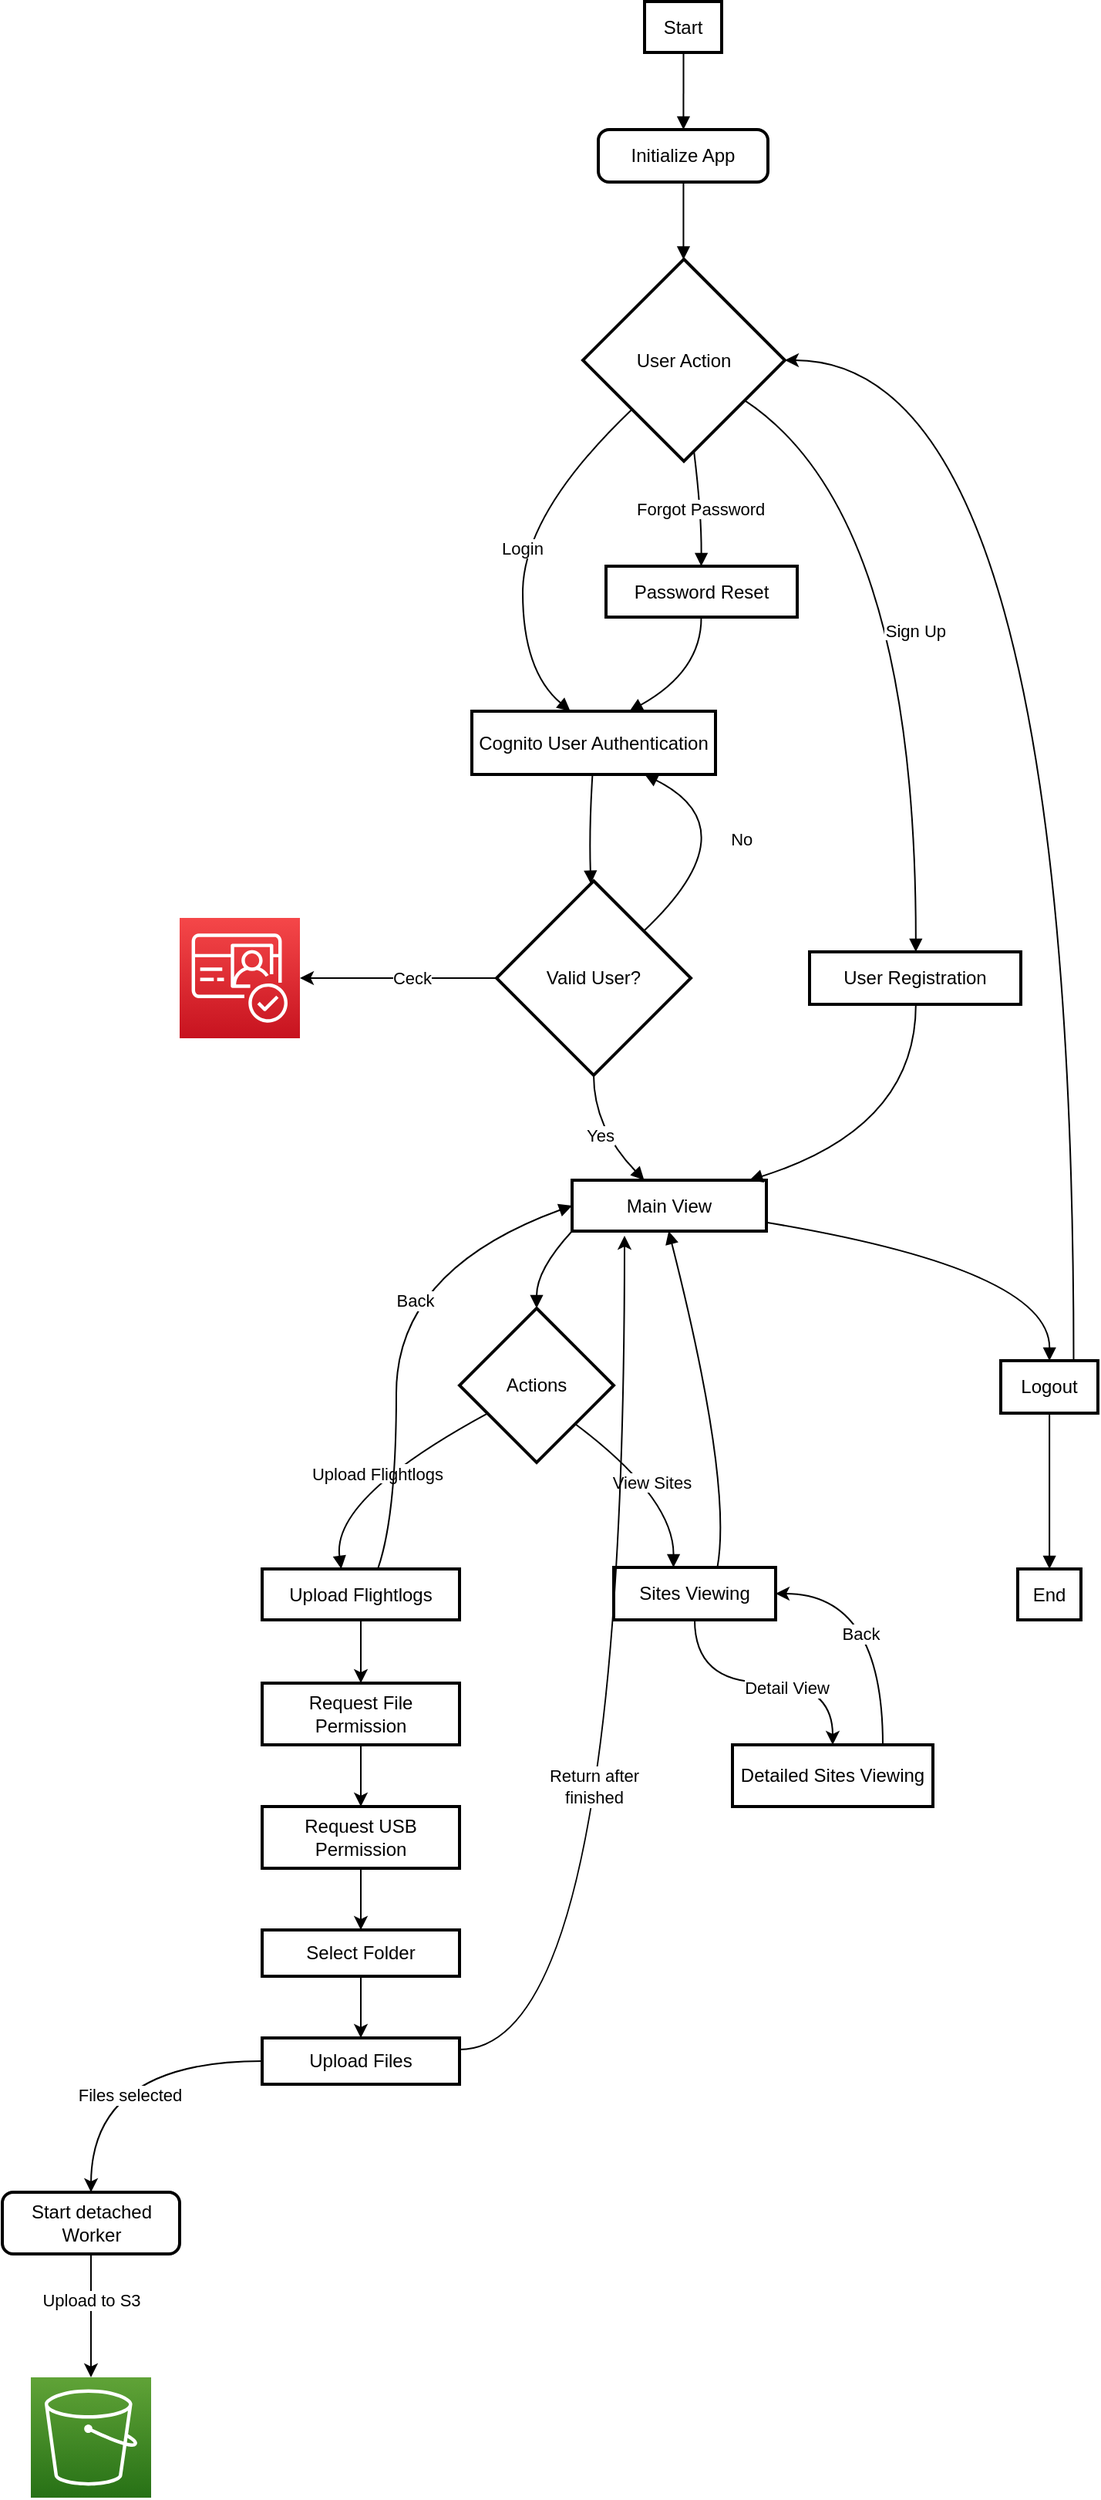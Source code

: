 <mxfile version="21.1.9" type="github">
  <diagram name="Page-1" id="keTFyMMc3kY7PpYYZGMF">
    <mxGraphModel dx="1805" dy="1582" grid="1" gridSize="10" guides="1" tooltips="1" connect="1" arrows="1" fold="1" page="1" pageScale="1" pageWidth="850" pageHeight="1100" math="0" shadow="0">
      <root>
        <mxCell id="0" />
        <mxCell id="1" parent="0" />
        <mxCell id="2" value="Start" style="whiteSpace=wrap;strokeWidth=2;" parent="1" vertex="1">
          <mxGeometry x="263" width="50" height="33" as="geometry" />
        </mxCell>
        <mxCell id="3" value="Initialize App" style="rounded=1;absoluteArcSize=1;arcSize=14;whiteSpace=wrap;strokeWidth=2;" parent="1" vertex="1">
          <mxGeometry x="233" y="83" width="110" height="34" as="geometry" />
        </mxCell>
        <mxCell id="4" value="User Action" style="rhombus;strokeWidth=2;whiteSpace=wrap;" parent="1" vertex="1">
          <mxGeometry x="223" y="167" width="131" height="131" as="geometry" />
        </mxCell>
        <mxCell id="5" value="Cognito User Authentication" style="whiteSpace=wrap;strokeWidth=2;" parent="1" vertex="1">
          <mxGeometry x="151" y="460" width="158" height="41" as="geometry" />
        </mxCell>
        <mxCell id="6" value="User Registration" style="whiteSpace=wrap;strokeWidth=2;" parent="1" vertex="1">
          <mxGeometry x="370" y="616" width="137" height="34" as="geometry" />
        </mxCell>
        <mxCell id="7g6uOB3AXQ3yHQo0Hlqa-65" style="edgeStyle=orthogonalEdgeStyle;rounded=0;orthogonalLoop=1;jettySize=auto;html=1;exitX=0;exitY=0.5;exitDx=0;exitDy=0;entryX=1;entryY=0.5;entryDx=0;entryDy=0;entryPerimeter=0;" edge="1" parent="1" source="7" target="7g6uOB3AXQ3yHQo0Hlqa-64">
          <mxGeometry relative="1" as="geometry" />
        </mxCell>
        <mxCell id="7g6uOB3AXQ3yHQo0Hlqa-66" value="Ceck" style="edgeLabel;html=1;align=center;verticalAlign=middle;resizable=0;points=[];" vertex="1" connectable="0" parent="7g6uOB3AXQ3yHQo0Hlqa-65">
          <mxGeometry x="-0.137" relative="1" as="geometry">
            <mxPoint as="offset" />
          </mxGeometry>
        </mxCell>
        <mxCell id="7" value="Valid User?" style="rhombus;strokeWidth=2;whiteSpace=wrap;" parent="1" vertex="1">
          <mxGeometry x="167" y="570" width="126" height="126" as="geometry" />
        </mxCell>
        <mxCell id="8" value="Main View" style="whiteSpace=wrap;strokeWidth=2;fillStyle=solid;fillColor=#FFFFFF;" parent="1" vertex="1">
          <mxGeometry x="216" y="764" width="126" height="33" as="geometry" />
        </mxCell>
        <mxCell id="9" value="Password Reset" style="whiteSpace=wrap;strokeWidth=2;" parent="1" vertex="1">
          <mxGeometry x="238" y="366" width="124" height="33" as="geometry" />
        </mxCell>
        <mxCell id="10" value="Actions" style="rhombus;strokeWidth=2;whiteSpace=wrap;" parent="1" vertex="1">
          <mxGeometry x="143" y="847" width="100" height="100" as="geometry" />
        </mxCell>
        <mxCell id="7g6uOB3AXQ3yHQo0Hlqa-36" style="edgeStyle=orthogonalEdgeStyle;rounded=0;orthogonalLoop=1;jettySize=auto;html=1;exitX=0.5;exitY=1;exitDx=0;exitDy=0;entryX=0.5;entryY=0;entryDx=0;entryDy=0;" edge="1" parent="1" source="11" target="7g6uOB3AXQ3yHQo0Hlqa-35">
          <mxGeometry relative="1" as="geometry" />
        </mxCell>
        <mxCell id="11" value="Upload Flightlogs" style="whiteSpace=wrap;strokeWidth=2;" parent="1" vertex="1">
          <mxGeometry x="15" y="1016" width="128" height="33" as="geometry" />
        </mxCell>
        <mxCell id="7g6uOB3AXQ3yHQo0Hlqa-60" style="orthogonalLoop=1;jettySize=auto;html=1;exitX=0.5;exitY=1;exitDx=0;exitDy=0;entryX=0.5;entryY=0;entryDx=0;entryDy=0;edgeStyle=orthogonalEdgeStyle;curved=1;" edge="1" parent="1" source="12" target="7g6uOB3AXQ3yHQo0Hlqa-52">
          <mxGeometry relative="1" as="geometry" />
        </mxCell>
        <mxCell id="7g6uOB3AXQ3yHQo0Hlqa-61" value="Detail View" style="edgeLabel;html=1;align=center;verticalAlign=middle;resizable=0;points=[];" vertex="1" connectable="0" parent="7g6uOB3AXQ3yHQo0Hlqa-60">
          <mxGeometry x="0.173" y="-2" relative="1" as="geometry">
            <mxPoint y="1" as="offset" />
          </mxGeometry>
        </mxCell>
        <mxCell id="12" value="Sites Viewing" style="whiteSpace=wrap;strokeWidth=2;" parent="1" vertex="1">
          <mxGeometry x="243" y="1015" width="105" height="34" as="geometry" />
        </mxCell>
        <mxCell id="7g6uOB3AXQ3yHQo0Hlqa-34" style="edgeStyle=orthogonalEdgeStyle;orthogonalLoop=1;jettySize=auto;html=1;exitX=0.75;exitY=0;exitDx=0;exitDy=0;entryX=1;entryY=0.5;entryDx=0;entryDy=0;curved=1;" edge="1" parent="1" source="14" target="4">
          <mxGeometry relative="1" as="geometry" />
        </mxCell>
        <mxCell id="14" value="Logout" style="whiteSpace=wrap;strokeWidth=2;" parent="1" vertex="1">
          <mxGeometry x="494" y="881" width="63" height="34" as="geometry" />
        </mxCell>
        <mxCell id="15" value="End" style="whiteSpace=wrap;strokeWidth=2;" parent="1" vertex="1">
          <mxGeometry x="505" y="1016" width="41" height="33" as="geometry" />
        </mxCell>
        <mxCell id="16" value="" style="curved=1;startArrow=none;endArrow=block;exitX=0.505;exitY=1.012;entryX=0.502;entryY=0.012;" parent="1" source="2" target="3" edge="1">
          <mxGeometry relative="1" as="geometry">
            <Array as="points" />
          </mxGeometry>
        </mxCell>
        <mxCell id="17" value="" style="curved=1;startArrow=none;endArrow=block;exitX=0.502;exitY=0.999;entryX=0.498;entryY=-0.0;" parent="1" source="3" target="4" edge="1">
          <mxGeometry relative="1" as="geometry">
            <Array as="points" />
          </mxGeometry>
        </mxCell>
        <mxCell id="18" value="Login" style="curved=1;startArrow=none;endArrow=block;exitX=-0.0;exitY=0.973;entryX=0.405;entryY=0.004;" parent="1" source="4" target="5" edge="1">
          <mxGeometry relative="1" as="geometry">
            <Array as="points">
              <mxPoint x="184" y="332" />
              <mxPoint x="184" y="434" />
            </Array>
          </mxGeometry>
        </mxCell>
        <mxCell id="19" value="Sign Up" style="curved=1;startArrow=none;endArrow=block;exitX=0.997;exitY=0.828;entryX=0.503;entryY=-0.001;" parent="1" source="4" target="6" edge="1">
          <mxGeometry relative="1" as="geometry">
            <Array as="points">
              <mxPoint x="439" y="332" />
            </Array>
          </mxGeometry>
        </mxCell>
        <mxCell id="20" value="" style="curved=1;startArrow=none;endArrow=block;exitX=0.495;exitY=1.016;entryX=0.485;entryY=-0.001;" parent="1" source="5" target="7" edge="1">
          <mxGeometry relative="1" as="geometry">
            <Array as="points">
              <mxPoint x="227" y="536" />
            </Array>
          </mxGeometry>
        </mxCell>
        <mxCell id="21" value="Yes" style="curved=1;startArrow=none;endArrow=block;entryX=0.371;entryY=-0.001;exitX=0.5;exitY=1;exitDx=0;exitDy=0;" parent="1" source="7" target="8" edge="1">
          <mxGeometry relative="1" as="geometry">
            <Array as="points">
              <mxPoint x="230" y="730" />
            </Array>
            <mxPoint x="230" y="670" as="sourcePoint" />
          </mxGeometry>
        </mxCell>
        <mxCell id="22" value="No" style="curved=1;startArrow=none;endArrow=block;exitX=1.001;exitY=0.029;entryX=0.716;entryY=1.016;" parent="1" source="7" target="5" edge="1">
          <mxGeometry relative="1" as="geometry">
            <Array as="points">
              <mxPoint x="333" y="536" />
            </Array>
          </mxGeometry>
        </mxCell>
        <mxCell id="23" value="" style="curved=1;startArrow=none;endArrow=block;exitX=0.503;exitY=0.987;entryX=0.914;entryY=-0.001;" parent="1" source="6" target="8" edge="1">
          <mxGeometry relative="1" as="geometry">
            <Array as="points">
              <mxPoint x="439" y="730" />
            </Array>
          </mxGeometry>
        </mxCell>
        <mxCell id="24" value="Forgot Password" style="curved=1;startArrow=none;endArrow=block;exitX=0.555;exitY=0.997;entryX=0.498;entryY=0.005;" parent="1" source="4" target="9" edge="1">
          <mxGeometry relative="1" as="geometry">
            <Array as="points">
              <mxPoint x="300" y="332" />
            </Array>
          </mxGeometry>
        </mxCell>
        <mxCell id="25" value="" style="curved=1;startArrow=none;endArrow=block;exitX=0.498;exitY=1.017;entryX=0.646;entryY=0.004;" parent="1" source="9" target="5" edge="1">
          <mxGeometry relative="1" as="geometry">
            <Array as="points">
              <mxPoint x="300" y="434" />
            </Array>
          </mxGeometry>
        </mxCell>
        <mxCell id="26" value="" style="curved=1;startArrow=none;endArrow=block;exitX=0;exitY=1;entryX=0.5;entryY=0;entryDx=0;entryDy=0;exitDx=0;exitDy=0;" parent="1" source="8" target="10" edge="1">
          <mxGeometry relative="1" as="geometry">
            <Array as="points">
              <mxPoint x="193" y="822" />
            </Array>
          </mxGeometry>
        </mxCell>
        <mxCell id="27" value="Upload Flightlogs" style="curved=1;startArrow=none;endArrow=block;exitX=0.001;exitY=0.785;entryX=0.403;entryY=0.011;" parent="1" source="10" target="11" edge="1">
          <mxGeometry relative="1" as="geometry">
            <Array as="points">
              <mxPoint x="60" y="970" />
            </Array>
          </mxGeometry>
        </mxCell>
        <mxCell id="28" value="View Sites" style="curved=1;startArrow=none;endArrow=block;exitX=1;exitY=1;entryX=0.371;entryY=0.008;exitDx=0;exitDy=0;" parent="1" source="10" target="12" edge="1">
          <mxGeometry relative="1" as="geometry">
            <Array as="points">
              <mxPoint x="282" y="970" />
            </Array>
          </mxGeometry>
        </mxCell>
        <mxCell id="30" value="" style="curved=1;startArrow=none;endArrow=block;exitX=0.584;exitY=0.011;entryX=0;entryY=0.5;entryDx=0;entryDy=0;" parent="1" source="11" target="8" edge="1">
          <mxGeometry relative="1" as="geometry">
            <Array as="points">
              <mxPoint x="102" y="982" />
              <mxPoint x="102" y="822" />
            </Array>
            <mxPoint x="210" y="781" as="targetPoint" />
          </mxGeometry>
        </mxCell>
        <mxCell id="7g6uOB3AXQ3yHQo0Hlqa-50" value="Back" style="edgeLabel;html=1;align=center;verticalAlign=middle;resizable=0;points=[];" vertex="1" connectable="0" parent="30">
          <mxGeometry x="0.11" y="-12" relative="1" as="geometry">
            <mxPoint as="offset" />
          </mxGeometry>
        </mxCell>
        <mxCell id="31" value="" style="curved=1;startArrow=none;endArrow=block;exitX=0.638;exitY=0.008;entryX=0.497;entryY=1.012;" parent="1" source="12" target="8" edge="1">
          <mxGeometry relative="1" as="geometry">
            <Array as="points">
              <mxPoint x="320" y="960" />
            </Array>
          </mxGeometry>
        </mxCell>
        <mxCell id="33" value="" style="curved=1;startArrow=none;endArrow=block;exitX=0.997;exitY=0.828;entryX=0.501;entryY=-0.005;" parent="1" source="8" target="14" edge="1">
          <mxGeometry relative="1" as="geometry">
            <Array as="points">
              <mxPoint x="526" y="822" />
            </Array>
          </mxGeometry>
        </mxCell>
        <mxCell id="34" value="" style="curved=1;startArrow=none;endArrow=block;exitX=0.501;exitY=0.983;entryX=0.502;entryY=0.011;" parent="1" source="14" target="15" edge="1">
          <mxGeometry relative="1" as="geometry">
            <Array as="points" />
          </mxGeometry>
        </mxCell>
        <mxCell id="7g6uOB3AXQ3yHQo0Hlqa-39" style="edgeStyle=orthogonalEdgeStyle;rounded=0;orthogonalLoop=1;jettySize=auto;html=1;exitX=0.5;exitY=1;exitDx=0;exitDy=0;entryX=0.5;entryY=0;entryDx=0;entryDy=0;" edge="1" parent="1" source="7g6uOB3AXQ3yHQo0Hlqa-35" target="7g6uOB3AXQ3yHQo0Hlqa-37">
          <mxGeometry relative="1" as="geometry" />
        </mxCell>
        <mxCell id="7g6uOB3AXQ3yHQo0Hlqa-35" value="Request File Permission" style="whiteSpace=wrap;strokeWidth=2;" vertex="1" parent="1">
          <mxGeometry x="15" y="1090" width="128" height="40" as="geometry" />
        </mxCell>
        <mxCell id="7g6uOB3AXQ3yHQo0Hlqa-41" style="edgeStyle=orthogonalEdgeStyle;rounded=0;orthogonalLoop=1;jettySize=auto;html=1;exitX=0.5;exitY=1;exitDx=0;exitDy=0;entryX=0.5;entryY=0;entryDx=0;entryDy=0;" edge="1" parent="1" source="7g6uOB3AXQ3yHQo0Hlqa-37" target="7g6uOB3AXQ3yHQo0Hlqa-40">
          <mxGeometry relative="1" as="geometry" />
        </mxCell>
        <mxCell id="7g6uOB3AXQ3yHQo0Hlqa-37" value="Request USB Permission" style="whiteSpace=wrap;strokeWidth=2;" vertex="1" parent="1">
          <mxGeometry x="15" y="1170" width="128" height="40" as="geometry" />
        </mxCell>
        <mxCell id="7g6uOB3AXQ3yHQo0Hlqa-44" style="edgeStyle=orthogonalEdgeStyle;rounded=0;orthogonalLoop=1;jettySize=auto;html=1;exitX=0.5;exitY=1;exitDx=0;exitDy=0;entryX=0.5;entryY=0;entryDx=0;entryDy=0;" edge="1" parent="1" source="7g6uOB3AXQ3yHQo0Hlqa-40" target="7g6uOB3AXQ3yHQo0Hlqa-42">
          <mxGeometry relative="1" as="geometry" />
        </mxCell>
        <mxCell id="7g6uOB3AXQ3yHQo0Hlqa-40" value="Select Folder" style="whiteSpace=wrap;strokeWidth=2;" vertex="1" parent="1">
          <mxGeometry x="15" y="1250" width="128" height="30" as="geometry" />
        </mxCell>
        <mxCell id="7g6uOB3AXQ3yHQo0Hlqa-47" style="edgeStyle=orthogonalEdgeStyle;orthogonalLoop=1;jettySize=auto;html=1;exitX=0;exitY=0.5;exitDx=0;exitDy=0;entryX=0.5;entryY=0;entryDx=0;entryDy=0;curved=1;" edge="1" parent="1" source="7g6uOB3AXQ3yHQo0Hlqa-42">
          <mxGeometry relative="1" as="geometry">
            <mxPoint x="-96" y="1420" as="targetPoint" />
          </mxGeometry>
        </mxCell>
        <mxCell id="7g6uOB3AXQ3yHQo0Hlqa-57" value="Files selected" style="edgeLabel;html=1;align=center;verticalAlign=middle;resizable=0;points=[];" vertex="1" connectable="0" parent="7g6uOB3AXQ3yHQo0Hlqa-47">
          <mxGeometry x="-0.122" y="22" relative="1" as="geometry">
            <mxPoint as="offset" />
          </mxGeometry>
        </mxCell>
        <mxCell id="7g6uOB3AXQ3yHQo0Hlqa-48" style="edgeStyle=orthogonalEdgeStyle;orthogonalLoop=1;jettySize=auto;html=1;exitX=1;exitY=0.25;exitDx=0;exitDy=0;curved=1;" edge="1" parent="1" source="7g6uOB3AXQ3yHQo0Hlqa-42">
          <mxGeometry relative="1" as="geometry">
            <mxPoint x="250" y="800" as="targetPoint" />
            <Array as="points">
              <mxPoint x="250" y="1328" />
            </Array>
          </mxGeometry>
        </mxCell>
        <mxCell id="7g6uOB3AXQ3yHQo0Hlqa-51" value="Return after&lt;br&gt;finished" style="edgeLabel;html=1;align=center;verticalAlign=middle;resizable=0;points=[];" vertex="1" connectable="0" parent="7g6uOB3AXQ3yHQo0Hlqa-48">
          <mxGeometry x="-0.122" y="20" relative="1" as="geometry">
            <mxPoint y="1" as="offset" />
          </mxGeometry>
        </mxCell>
        <mxCell id="7g6uOB3AXQ3yHQo0Hlqa-42" value="Upload Files" style="whiteSpace=wrap;strokeWidth=2;" vertex="1" parent="1">
          <mxGeometry x="15" y="1320" width="128" height="30" as="geometry" />
        </mxCell>
        <mxCell id="7g6uOB3AXQ3yHQo0Hlqa-56" style="edgeStyle=orthogonalEdgeStyle;rounded=0;orthogonalLoop=1;jettySize=auto;html=1;exitX=0.5;exitY=1;exitDx=0;exitDy=0;entryX=0.5;entryY=0;entryDx=0;entryDy=0;entryPerimeter=0;" edge="1" parent="1" source="7g6uOB3AXQ3yHQo0Hlqa-59" target="7g6uOB3AXQ3yHQo0Hlqa-55">
          <mxGeometry relative="1" as="geometry" />
        </mxCell>
        <mxCell id="7g6uOB3AXQ3yHQo0Hlqa-58" value="Upload to S3" style="edgeLabel;html=1;align=center;verticalAlign=middle;resizable=0;points=[];" vertex="1" connectable="0" parent="7g6uOB3AXQ3yHQo0Hlqa-56">
          <mxGeometry x="-0.25" relative="1" as="geometry">
            <mxPoint as="offset" />
          </mxGeometry>
        </mxCell>
        <mxCell id="7g6uOB3AXQ3yHQo0Hlqa-62" style="edgeStyle=orthogonalEdgeStyle;orthogonalLoop=1;jettySize=auto;html=1;exitX=0.75;exitY=0;exitDx=0;exitDy=0;entryX=1;entryY=0.5;entryDx=0;entryDy=0;curved=1;" edge="1" parent="1" source="7g6uOB3AXQ3yHQo0Hlqa-52" target="12">
          <mxGeometry relative="1" as="geometry" />
        </mxCell>
        <mxCell id="7g6uOB3AXQ3yHQo0Hlqa-63" value="Back" style="edgeLabel;html=1;align=center;verticalAlign=middle;resizable=0;points=[];" vertex="1" connectable="0" parent="7g6uOB3AXQ3yHQo0Hlqa-62">
          <mxGeometry x="-0.14" y="16" relative="1" as="geometry">
            <mxPoint x="1" as="offset" />
          </mxGeometry>
        </mxCell>
        <mxCell id="7g6uOB3AXQ3yHQo0Hlqa-52" value="Detailed Sites Viewing" style="whiteSpace=wrap;strokeWidth=2;" vertex="1" parent="1">
          <mxGeometry x="320" y="1130" width="130" height="40" as="geometry" />
        </mxCell>
        <mxCell id="7g6uOB3AXQ3yHQo0Hlqa-55" value="" style="sketch=0;points=[[0,0,0],[0.25,0,0],[0.5,0,0],[0.75,0,0],[1,0,0],[0,1,0],[0.25,1,0],[0.5,1,0],[0.75,1,0],[1,1,0],[0,0.25,0],[0,0.5,0],[0,0.75,0],[1,0.25,0],[1,0.5,0],[1,0.75,0]];outlineConnect=0;fontColor=#232F3E;gradientColor=#60A337;gradientDirection=north;fillColor=#277116;strokeColor=#ffffff;dashed=0;verticalLabelPosition=bottom;verticalAlign=top;align=center;html=1;fontSize=12;fontStyle=0;aspect=fixed;shape=mxgraph.aws4.resourceIcon;resIcon=mxgraph.aws4.s3;" vertex="1" parent="1">
          <mxGeometry x="-135" y="1540" width="78" height="78" as="geometry" />
        </mxCell>
        <mxCell id="7g6uOB3AXQ3yHQo0Hlqa-59" value="Start detached Worker" style="rounded=1;absoluteArcSize=1;arcSize=14;whiteSpace=wrap;strokeWidth=2;" vertex="1" parent="1">
          <mxGeometry x="-153.5" y="1420" width="115" height="40" as="geometry" />
        </mxCell>
        <mxCell id="7g6uOB3AXQ3yHQo0Hlqa-64" value="" style="sketch=0;points=[[0,0,0],[0.25,0,0],[0.5,0,0],[0.75,0,0],[1,0,0],[0,1,0],[0.25,1,0],[0.5,1,0],[0.75,1,0],[1,1,0],[0,0.25,0],[0,0.5,0],[0,0.75,0],[1,0.25,0],[1,0.5,0],[1,0.75,0]];outlineConnect=0;fontColor=#232F3E;gradientColor=#F54749;gradientDirection=north;fillColor=#C7131F;strokeColor=#ffffff;dashed=0;verticalLabelPosition=bottom;verticalAlign=top;align=center;html=1;fontSize=12;fontStyle=0;aspect=fixed;shape=mxgraph.aws4.resourceIcon;resIcon=mxgraph.aws4.cognito;" vertex="1" parent="1">
          <mxGeometry x="-38.5" y="594" width="78" height="78" as="geometry" />
        </mxCell>
      </root>
    </mxGraphModel>
  </diagram>
</mxfile>
